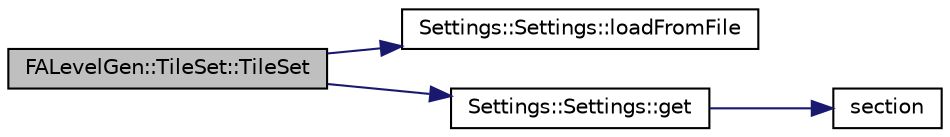 digraph G
{
  edge [fontname="Helvetica",fontsize="10",labelfontname="Helvetica",labelfontsize="10"];
  node [fontname="Helvetica",fontsize="10",shape=record];
  rankdir="LR";
  Node1 [label="FALevelGen::TileSet::TileSet",height=0.2,width=0.4,color="black", fillcolor="grey75", style="filled" fontcolor="black"];
  Node1 -> Node2 [color="midnightblue",fontsize="10",style="solid",fontname="Helvetica"];
  Node2 [label="Settings::Settings::loadFromFile",height=0.2,width=0.4,color="black", fillcolor="white", style="filled",URL="$class_settings_1_1_settings.html#aa1bd46b374b1279a3f4d66b2e01ab03c"];
  Node1 -> Node3 [color="midnightblue",fontsize="10",style="solid",fontname="Helvetica"];
  Node3 [label="Settings::Settings::get",height=0.2,width=0.4,color="black", fillcolor="white", style="filled",URL="$class_settings_1_1_settings.html#ab44b93c89996df05ac70e3f814148470"];
  Node3 -> Node4 [color="midnightblue",fontsize="10",style="solid",fontname="Helvetica"];
  Node4 [label="section",height=0.2,width=0.4,color="black", fillcolor="white", style="filled",URL="$readme_8md.html#a761c9db34323d25e19c1f4e803188d6b"];
}
